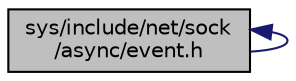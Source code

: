 digraph "sys/include/net/sock/async/event.h"
{
 // LATEX_PDF_SIZE
  edge [fontname="Helvetica",fontsize="10",labelfontname="Helvetica",labelfontsize="10"];
  node [fontname="Helvetica",fontsize="10",shape=record];
  Node1 [label="sys/include/net/sock\l/async/event.h",height=0.2,width=0.4,color="black", fillcolor="grey75", style="filled", fontcolor="black",tooltip="Asynchronous sock using Event Queue definitions."];
  Node1 -> Node1 [dir="back",color="midnightblue",fontsize="10",style="solid",fontname="Helvetica"];
}
